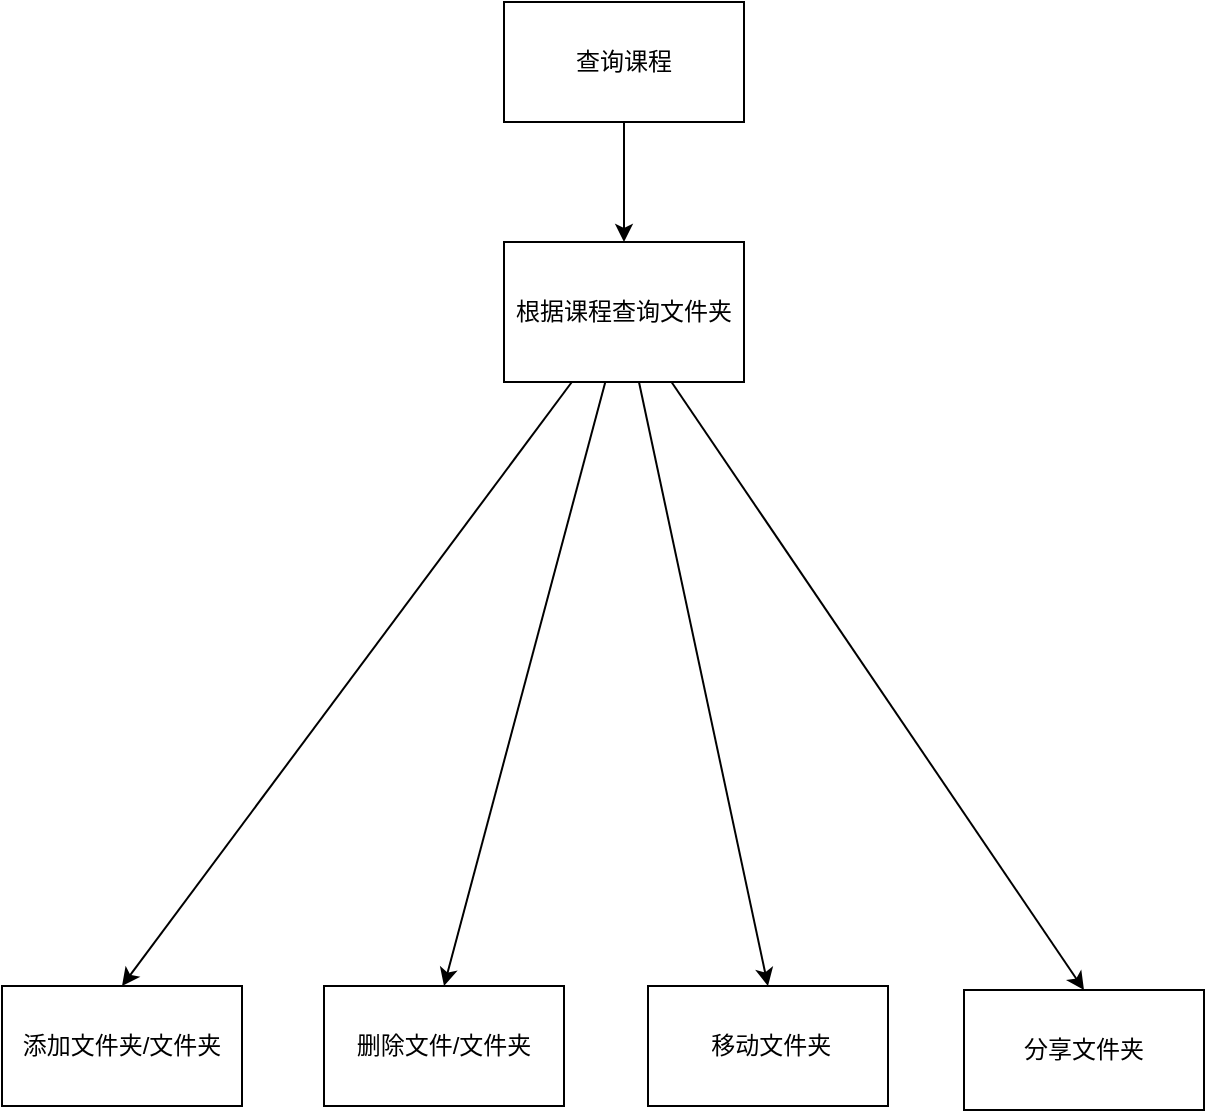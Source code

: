 <mxfile>
    <diagram id="w8Q_COrGK79l3w_biwAR" name="第 1 页">
        <mxGraphModel dx="1248" dy="653" grid="1" gridSize="10" guides="1" tooltips="1" connect="1" arrows="1" fold="1" page="1" pageScale="1" pageWidth="827" pageHeight="1169" math="0" shadow="0">
            <root>
                <mxCell id="0"/>
                <mxCell id="1" parent="0"/>
                <mxCell id="4" value="" style="edgeStyle=none;html=1;" edge="1" parent="1" source="2" target="3">
                    <mxGeometry relative="1" as="geometry"/>
                </mxCell>
                <mxCell id="2" value="查询课程" style="rounded=0;whiteSpace=wrap;html=1;" vertex="1" parent="1">
                    <mxGeometry x="330" y="70" width="120" height="60" as="geometry"/>
                </mxCell>
                <mxCell id="6" style="edgeStyle=none;html=1;entryX=0.5;entryY=0;entryDx=0;entryDy=0;" edge="1" parent="1" source="3" target="5">
                    <mxGeometry relative="1" as="geometry"/>
                </mxCell>
                <mxCell id="8" style="edgeStyle=none;html=1;entryX=0.5;entryY=0;entryDx=0;entryDy=0;" edge="1" parent="1" source="3" target="7">
                    <mxGeometry relative="1" as="geometry"/>
                </mxCell>
                <mxCell id="10" style="edgeStyle=none;html=1;entryX=0.5;entryY=0;entryDx=0;entryDy=0;" edge="1" parent="1" source="3" target="9">
                    <mxGeometry relative="1" as="geometry"/>
                </mxCell>
                <mxCell id="12" style="edgeStyle=none;html=1;entryX=0.5;entryY=0;entryDx=0;entryDy=0;" edge="1" parent="1" source="3" target="11">
                    <mxGeometry relative="1" as="geometry"/>
                </mxCell>
                <mxCell id="3" value="根据课程查询文件夹" style="rounded=0;whiteSpace=wrap;html=1;" vertex="1" parent="1">
                    <mxGeometry x="330" y="190" width="120" height="70" as="geometry"/>
                </mxCell>
                <mxCell id="5" value="添加文件夹/文件夹" style="rounded=0;whiteSpace=wrap;html=1;" vertex="1" parent="1">
                    <mxGeometry x="79" y="562" width="120" height="60" as="geometry"/>
                </mxCell>
                <mxCell id="7" value="删除文件/文件夹" style="rounded=0;whiteSpace=wrap;html=1;" vertex="1" parent="1">
                    <mxGeometry x="240" y="562" width="120" height="60" as="geometry"/>
                </mxCell>
                <mxCell id="9" value="&amp;nbsp;移动文件夹" style="rounded=0;whiteSpace=wrap;html=1;" vertex="1" parent="1">
                    <mxGeometry x="402" y="562" width="120" height="60" as="geometry"/>
                </mxCell>
                <mxCell id="11" value="分享文件夹" style="rounded=0;whiteSpace=wrap;html=1;" vertex="1" parent="1">
                    <mxGeometry x="560" y="564" width="120" height="60" as="geometry"/>
                </mxCell>
            </root>
        </mxGraphModel>
    </diagram>
</mxfile>